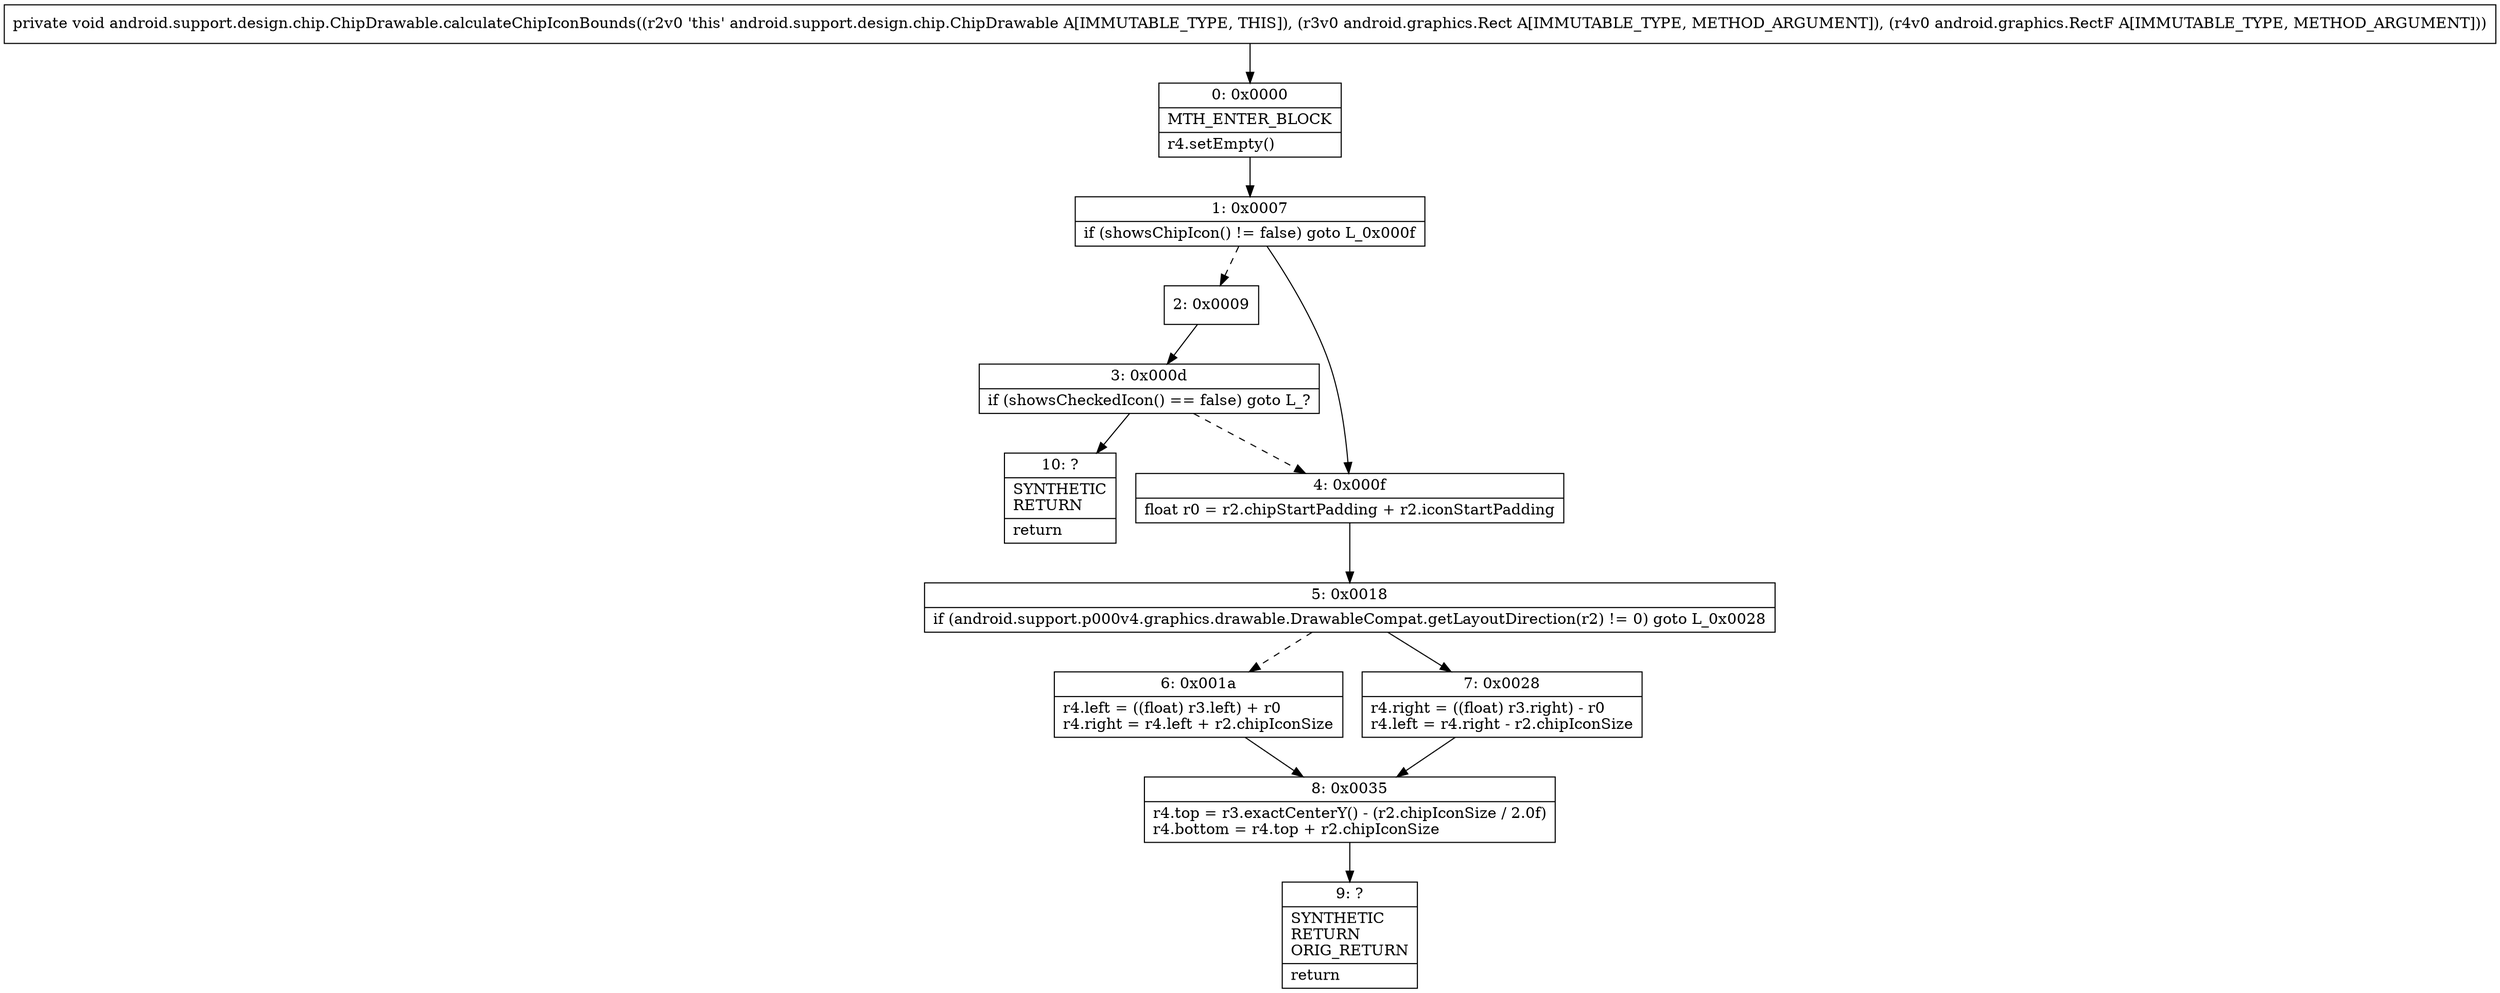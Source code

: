 digraph "CFG forandroid.support.design.chip.ChipDrawable.calculateChipIconBounds(Landroid\/graphics\/Rect;Landroid\/graphics\/RectF;)V" {
Node_0 [shape=record,label="{0\:\ 0x0000|MTH_ENTER_BLOCK\l|r4.setEmpty()\l}"];
Node_1 [shape=record,label="{1\:\ 0x0007|if (showsChipIcon() != false) goto L_0x000f\l}"];
Node_2 [shape=record,label="{2\:\ 0x0009}"];
Node_3 [shape=record,label="{3\:\ 0x000d|if (showsCheckedIcon() == false) goto L_?\l}"];
Node_4 [shape=record,label="{4\:\ 0x000f|float r0 = r2.chipStartPadding + r2.iconStartPadding\l}"];
Node_5 [shape=record,label="{5\:\ 0x0018|if (android.support.p000v4.graphics.drawable.DrawableCompat.getLayoutDirection(r2) != 0) goto L_0x0028\l}"];
Node_6 [shape=record,label="{6\:\ 0x001a|r4.left = ((float) r3.left) + r0\lr4.right = r4.left + r2.chipIconSize\l}"];
Node_7 [shape=record,label="{7\:\ 0x0028|r4.right = ((float) r3.right) \- r0\lr4.left = r4.right \- r2.chipIconSize\l}"];
Node_8 [shape=record,label="{8\:\ 0x0035|r4.top = r3.exactCenterY() \- (r2.chipIconSize \/ 2.0f)\lr4.bottom = r4.top + r2.chipIconSize\l}"];
Node_9 [shape=record,label="{9\:\ ?|SYNTHETIC\lRETURN\lORIG_RETURN\l|return\l}"];
Node_10 [shape=record,label="{10\:\ ?|SYNTHETIC\lRETURN\l|return\l}"];
MethodNode[shape=record,label="{private void android.support.design.chip.ChipDrawable.calculateChipIconBounds((r2v0 'this' android.support.design.chip.ChipDrawable A[IMMUTABLE_TYPE, THIS]), (r3v0 android.graphics.Rect A[IMMUTABLE_TYPE, METHOD_ARGUMENT]), (r4v0 android.graphics.RectF A[IMMUTABLE_TYPE, METHOD_ARGUMENT])) }"];
MethodNode -> Node_0;
Node_0 -> Node_1;
Node_1 -> Node_2[style=dashed];
Node_1 -> Node_4;
Node_2 -> Node_3;
Node_3 -> Node_4[style=dashed];
Node_3 -> Node_10;
Node_4 -> Node_5;
Node_5 -> Node_6[style=dashed];
Node_5 -> Node_7;
Node_6 -> Node_8;
Node_7 -> Node_8;
Node_8 -> Node_9;
}

